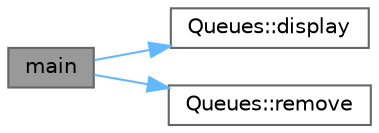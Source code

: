 digraph "main"
{
 // LATEX_PDF_SIZE
  bgcolor="transparent";
  edge [fontname=Helvetica,fontsize=10,labelfontname=Helvetica,labelfontsize=10];
  node [fontname=Helvetica,fontsize=10,shape=box,height=0.2,width=0.4];
  rankdir="LR";
  Node1 [id="Node000001",label="main",height=0.2,width=0.4,color="gray40", fillcolor="grey60", style="filled", fontcolor="black",tooltip="method utama untuk menjalankan program"];
  Node1 -> Node2 [id="edge1_Node000001_Node000002",color="steelblue1",style="solid",tooltip=" "];
  Node2 [id="Node000002",label="Queues::display",height=0.2,width=0.4,color="grey40", fillcolor="white", style="filled",URL="$class_queues.html#a2a65c0877fd6a01cb34a8774b8d00b03",tooltip="method untuk menampilkan data dalam antrian data ditampilan yang berada dalam variabel queue_array"];
  Node1 -> Node3 [id="edge2_Node000001_Node000003",color="steelblue1",style="solid",tooltip=" "];
  Node3 [id="Node000003",label="Queues::remove",height=0.2,width=0.4,color="grey40", fillcolor="white", style="filled",URL="$class_queues.html#ac709e90a518a5028651c8c429c242082",tooltip="method untuk menghapus dat dalam antrian data dihapuskan dari dalam variabel queue_array"];
}

